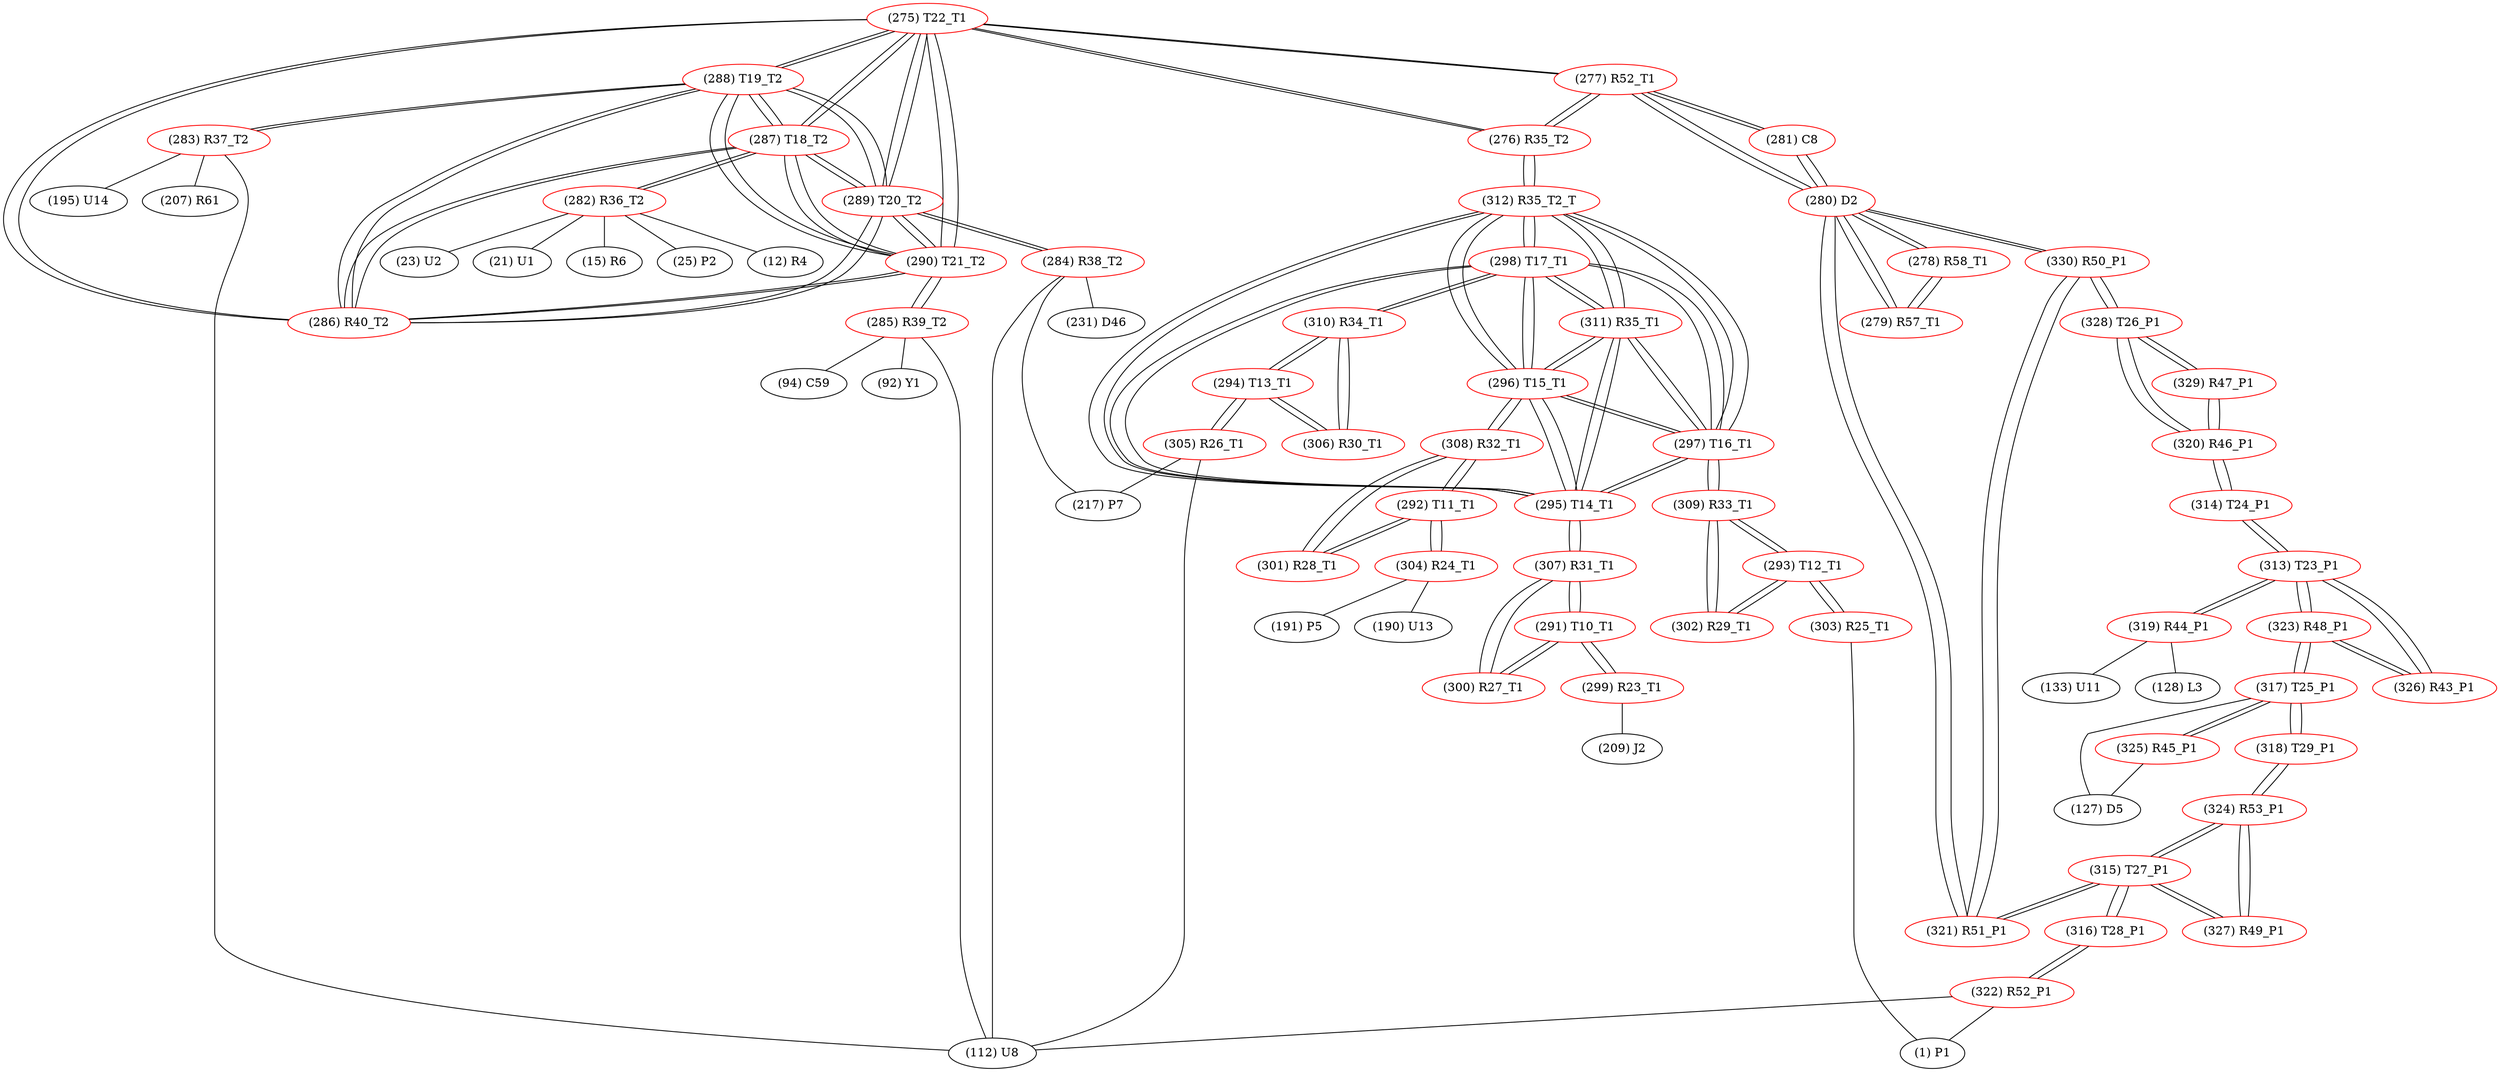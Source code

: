 graph {
	275 [label="(275) T22_T1" color=red]
	288 [label="(288) T19_T2"]
	287 [label="(287) T18_T2"]
	286 [label="(286) R40_T2"]
	290 [label="(290) T21_T2"]
	289 [label="(289) T20_T2"]
	277 [label="(277) R52_T1"]
	276 [label="(276) R35_T2"]
	276 [label="(276) R35_T2" color=red]
	277 [label="(277) R52_T1"]
	275 [label="(275) T22_T1"]
	312 [label="(312) R35_T2_T"]
	277 [label="(277) R52_T1" color=red]
	280 [label="(280) D2"]
	281 [label="(281) C8"]
	276 [label="(276) R35_T2"]
	275 [label="(275) T22_T1"]
	278 [label="(278) R58_T1" color=red]
	279 [label="(279) R57_T1"]
	280 [label="(280) D2"]
	279 [label="(279) R57_T1" color=red]
	278 [label="(278) R58_T1"]
	280 [label="(280) D2"]
	280 [label="(280) D2" color=red]
	277 [label="(277) R52_T1"]
	281 [label="(281) C8"]
	278 [label="(278) R58_T1"]
	279 [label="(279) R57_T1"]
	321 [label="(321) R51_P1"]
	330 [label="(330) R50_P1"]
	281 [label="(281) C8" color=red]
	280 [label="(280) D2"]
	277 [label="(277) R52_T1"]
	282 [label="(282) R36_T2" color=red]
	12 [label="(12) R4"]
	23 [label="(23) U2"]
	21 [label="(21) U1"]
	15 [label="(15) R6"]
	25 [label="(25) P2"]
	287 [label="(287) T18_T2"]
	283 [label="(283) R37_T2" color=red]
	112 [label="(112) U8"]
	207 [label="(207) R61"]
	195 [label="(195) U14"]
	288 [label="(288) T19_T2"]
	284 [label="(284) R38_T2" color=red]
	112 [label="(112) U8"]
	231 [label="(231) D46"]
	217 [label="(217) P7"]
	289 [label="(289) T20_T2"]
	285 [label="(285) R39_T2" color=red]
	94 [label="(94) C59"]
	92 [label="(92) Y1"]
	112 [label="(112) U8"]
	290 [label="(290) T21_T2"]
	286 [label="(286) R40_T2" color=red]
	275 [label="(275) T22_T1"]
	288 [label="(288) T19_T2"]
	287 [label="(287) T18_T2"]
	290 [label="(290) T21_T2"]
	289 [label="(289) T20_T2"]
	287 [label="(287) T18_T2" color=red]
	275 [label="(275) T22_T1"]
	288 [label="(288) T19_T2"]
	286 [label="(286) R40_T2"]
	290 [label="(290) T21_T2"]
	289 [label="(289) T20_T2"]
	282 [label="(282) R36_T2"]
	288 [label="(288) T19_T2" color=red]
	275 [label="(275) T22_T1"]
	287 [label="(287) T18_T2"]
	286 [label="(286) R40_T2"]
	290 [label="(290) T21_T2"]
	289 [label="(289) T20_T2"]
	283 [label="(283) R37_T2"]
	289 [label="(289) T20_T2" color=red]
	275 [label="(275) T22_T1"]
	288 [label="(288) T19_T2"]
	287 [label="(287) T18_T2"]
	286 [label="(286) R40_T2"]
	290 [label="(290) T21_T2"]
	284 [label="(284) R38_T2"]
	290 [label="(290) T21_T2" color=red]
	275 [label="(275) T22_T1"]
	288 [label="(288) T19_T2"]
	287 [label="(287) T18_T2"]
	286 [label="(286) R40_T2"]
	289 [label="(289) T20_T2"]
	285 [label="(285) R39_T2"]
	291 [label="(291) T10_T1" color=red]
	299 [label="(299) R23_T1"]
	307 [label="(307) R31_T1"]
	300 [label="(300) R27_T1"]
	292 [label="(292) T11_T1" color=red]
	304 [label="(304) R24_T1"]
	308 [label="(308) R32_T1"]
	301 [label="(301) R28_T1"]
	293 [label="(293) T12_T1" color=red]
	309 [label="(309) R33_T1"]
	302 [label="(302) R29_T1"]
	303 [label="(303) R25_T1"]
	294 [label="(294) T13_T1" color=red]
	306 [label="(306) R30_T1"]
	310 [label="(310) R34_T1"]
	305 [label="(305) R26_T1"]
	295 [label="(295) T14_T1" color=red]
	297 [label="(297) T16_T1"]
	296 [label="(296) T15_T1"]
	311 [label="(311) R35_T1"]
	298 [label="(298) T17_T1"]
	312 [label="(312) R35_T2_T"]
	307 [label="(307) R31_T1"]
	296 [label="(296) T15_T1" color=red]
	297 [label="(297) T16_T1"]
	311 [label="(311) R35_T1"]
	295 [label="(295) T14_T1"]
	298 [label="(298) T17_T1"]
	312 [label="(312) R35_T2_T"]
	308 [label="(308) R32_T1"]
	297 [label="(297) T16_T1" color=red]
	296 [label="(296) T15_T1"]
	311 [label="(311) R35_T1"]
	295 [label="(295) T14_T1"]
	298 [label="(298) T17_T1"]
	312 [label="(312) R35_T2_T"]
	309 [label="(309) R33_T1"]
	298 [label="(298) T17_T1" color=red]
	297 [label="(297) T16_T1"]
	296 [label="(296) T15_T1"]
	311 [label="(311) R35_T1"]
	295 [label="(295) T14_T1"]
	312 [label="(312) R35_T2_T"]
	310 [label="(310) R34_T1"]
	299 [label="(299) R23_T1" color=red]
	209 [label="(209) J2"]
	291 [label="(291) T10_T1"]
	300 [label="(300) R27_T1" color=red]
	291 [label="(291) T10_T1"]
	307 [label="(307) R31_T1"]
	301 [label="(301) R28_T1" color=red]
	308 [label="(308) R32_T1"]
	292 [label="(292) T11_T1"]
	302 [label="(302) R29_T1" color=red]
	309 [label="(309) R33_T1"]
	293 [label="(293) T12_T1"]
	303 [label="(303) R25_T1" color=red]
	1 [label="(1) P1"]
	293 [label="(293) T12_T1"]
	304 [label="(304) R24_T1" color=red]
	190 [label="(190) U13"]
	191 [label="(191) P5"]
	292 [label="(292) T11_T1"]
	305 [label="(305) R26_T1" color=red]
	217 [label="(217) P7"]
	112 [label="(112) U8"]
	294 [label="(294) T13_T1"]
	306 [label="(306) R30_T1" color=red]
	310 [label="(310) R34_T1"]
	294 [label="(294) T13_T1"]
	307 [label="(307) R31_T1" color=red]
	291 [label="(291) T10_T1"]
	300 [label="(300) R27_T1"]
	295 [label="(295) T14_T1"]
	308 [label="(308) R32_T1" color=red]
	296 [label="(296) T15_T1"]
	301 [label="(301) R28_T1"]
	292 [label="(292) T11_T1"]
	309 [label="(309) R33_T1" color=red]
	297 [label="(297) T16_T1"]
	302 [label="(302) R29_T1"]
	293 [label="(293) T12_T1"]
	310 [label="(310) R34_T1" color=red]
	298 [label="(298) T17_T1"]
	306 [label="(306) R30_T1"]
	294 [label="(294) T13_T1"]
	311 [label="(311) R35_T1" color=red]
	297 [label="(297) T16_T1"]
	296 [label="(296) T15_T1"]
	295 [label="(295) T14_T1"]
	298 [label="(298) T17_T1"]
	312 [label="(312) R35_T2_T"]
	312 [label="(312) R35_T2_T" color=red]
	297 [label="(297) T16_T1"]
	296 [label="(296) T15_T1"]
	311 [label="(311) R35_T1"]
	295 [label="(295) T14_T1"]
	298 [label="(298) T17_T1"]
	276 [label="(276) R35_T2"]
	313 [label="(313) T23_P1" color=red]
	323 [label="(323) R48_P1"]
	326 [label="(326) R43_P1"]
	314 [label="(314) T24_P1"]
	319 [label="(319) R44_P1"]
	314 [label="(314) T24_P1" color=red]
	320 [label="(320) R46_P1"]
	313 [label="(313) T23_P1"]
	315 [label="(315) T27_P1" color=red]
	321 [label="(321) R51_P1"]
	316 [label="(316) T28_P1"]
	324 [label="(324) R53_P1"]
	327 [label="(327) R49_P1"]
	316 [label="(316) T28_P1" color=red]
	322 [label="(322) R52_P1"]
	315 [label="(315) T27_P1"]
	317 [label="(317) T25_P1" color=red]
	318 [label="(318) T29_P1"]
	323 [label="(323) R48_P1"]
	325 [label="(325) R45_P1"]
	127 [label="(127) D5"]
	318 [label="(318) T29_P1" color=red]
	317 [label="(317) T25_P1"]
	324 [label="(324) R53_P1"]
	319 [label="(319) R44_P1" color=red]
	128 [label="(128) L3"]
	133 [label="(133) U11"]
	313 [label="(313) T23_P1"]
	320 [label="(320) R46_P1" color=red]
	328 [label="(328) T26_P1"]
	329 [label="(329) R47_P1"]
	314 [label="(314) T24_P1"]
	321 [label="(321) R51_P1" color=red]
	315 [label="(315) T27_P1"]
	330 [label="(330) R50_P1"]
	280 [label="(280) D2"]
	322 [label="(322) R52_P1" color=red]
	1 [label="(1) P1"]
	112 [label="(112) U8"]
	316 [label="(316) T28_P1"]
	323 [label="(323) R48_P1" color=red]
	317 [label="(317) T25_P1"]
	313 [label="(313) T23_P1"]
	326 [label="(326) R43_P1"]
	324 [label="(324) R53_P1" color=red]
	318 [label="(318) T29_P1"]
	315 [label="(315) T27_P1"]
	327 [label="(327) R49_P1"]
	325 [label="(325) R45_P1" color=red]
	317 [label="(317) T25_P1"]
	127 [label="(127) D5"]
	326 [label="(326) R43_P1" color=red]
	323 [label="(323) R48_P1"]
	313 [label="(313) T23_P1"]
	327 [label="(327) R49_P1" color=red]
	315 [label="(315) T27_P1"]
	324 [label="(324) R53_P1"]
	328 [label="(328) T26_P1" color=red]
	330 [label="(330) R50_P1"]
	320 [label="(320) R46_P1"]
	329 [label="(329) R47_P1"]
	329 [label="(329) R47_P1" color=red]
	328 [label="(328) T26_P1"]
	320 [label="(320) R46_P1"]
	330 [label="(330) R50_P1" color=red]
	328 [label="(328) T26_P1"]
	321 [label="(321) R51_P1"]
	280 [label="(280) D2"]
	275 -- 288
	275 -- 287
	275 -- 286
	275 -- 290
	275 -- 289
	275 -- 277
	275 -- 276
	276 -- 277
	276 -- 275
	276 -- 312
	277 -- 280
	277 -- 281
	277 -- 276
	277 -- 275
	278 -- 279
	278 -- 280
	279 -- 278
	279 -- 280
	280 -- 277
	280 -- 281
	280 -- 278
	280 -- 279
	280 -- 321
	280 -- 330
	281 -- 280
	281 -- 277
	282 -- 12
	282 -- 23
	282 -- 21
	282 -- 15
	282 -- 25
	282 -- 287
	283 -- 112
	283 -- 207
	283 -- 195
	283 -- 288
	284 -- 112
	284 -- 231
	284 -- 217
	284 -- 289
	285 -- 94
	285 -- 92
	285 -- 112
	285 -- 290
	286 -- 275
	286 -- 288
	286 -- 287
	286 -- 290
	286 -- 289
	287 -- 275
	287 -- 288
	287 -- 286
	287 -- 290
	287 -- 289
	287 -- 282
	288 -- 275
	288 -- 287
	288 -- 286
	288 -- 290
	288 -- 289
	288 -- 283
	289 -- 275
	289 -- 288
	289 -- 287
	289 -- 286
	289 -- 290
	289 -- 284
	290 -- 275
	290 -- 288
	290 -- 287
	290 -- 286
	290 -- 289
	290 -- 285
	291 -- 299
	291 -- 307
	291 -- 300
	292 -- 304
	292 -- 308
	292 -- 301
	293 -- 309
	293 -- 302
	293 -- 303
	294 -- 306
	294 -- 310
	294 -- 305
	295 -- 297
	295 -- 296
	295 -- 311
	295 -- 298
	295 -- 312
	295 -- 307
	296 -- 297
	296 -- 311
	296 -- 295
	296 -- 298
	296 -- 312
	296 -- 308
	297 -- 296
	297 -- 311
	297 -- 295
	297 -- 298
	297 -- 312
	297 -- 309
	298 -- 297
	298 -- 296
	298 -- 311
	298 -- 295
	298 -- 312
	298 -- 310
	299 -- 209
	299 -- 291
	300 -- 291
	300 -- 307
	301 -- 308
	301 -- 292
	302 -- 309
	302 -- 293
	303 -- 1
	303 -- 293
	304 -- 190
	304 -- 191
	304 -- 292
	305 -- 217
	305 -- 112
	305 -- 294
	306 -- 310
	306 -- 294
	307 -- 291
	307 -- 300
	307 -- 295
	308 -- 296
	308 -- 301
	308 -- 292
	309 -- 297
	309 -- 302
	309 -- 293
	310 -- 298
	310 -- 306
	310 -- 294
	311 -- 297
	311 -- 296
	311 -- 295
	311 -- 298
	311 -- 312
	312 -- 297
	312 -- 296
	312 -- 311
	312 -- 295
	312 -- 298
	312 -- 276
	313 -- 323
	313 -- 326
	313 -- 314
	313 -- 319
	314 -- 320
	314 -- 313
	315 -- 321
	315 -- 316
	315 -- 324
	315 -- 327
	316 -- 322
	316 -- 315
	317 -- 318
	317 -- 323
	317 -- 325
	317 -- 127
	318 -- 317
	318 -- 324
	319 -- 128
	319 -- 133
	319 -- 313
	320 -- 328
	320 -- 329
	320 -- 314
	321 -- 315
	321 -- 330
	321 -- 280
	322 -- 1
	322 -- 112
	322 -- 316
	323 -- 317
	323 -- 313
	323 -- 326
	324 -- 318
	324 -- 315
	324 -- 327
	325 -- 317
	325 -- 127
	326 -- 323
	326 -- 313
	327 -- 315
	327 -- 324
	328 -- 330
	328 -- 320
	328 -- 329
	329 -- 328
	329 -- 320
	330 -- 328
	330 -- 321
	330 -- 280
}